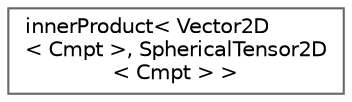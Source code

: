digraph "Graphical Class Hierarchy"
{
 // LATEX_PDF_SIZE
  bgcolor="transparent";
  edge [fontname=Helvetica,fontsize=10,labelfontname=Helvetica,labelfontsize=10];
  node [fontname=Helvetica,fontsize=10,shape=box,height=0.2,width=0.4];
  rankdir="LR";
  Node0 [id="Node000000",label="innerProduct\< Vector2D\l\< Cmpt \>, SphericalTensor2D\l\< Cmpt \> \>",height=0.2,width=0.4,color="grey40", fillcolor="white", style="filled",URL="$classFoam_1_1innerProduct_3_01Vector2D_3_01Cmpt_01_4_00_01SphericalTensor2D_3_01Cmpt_01_4_01_4.html",tooltip=" "];
}
